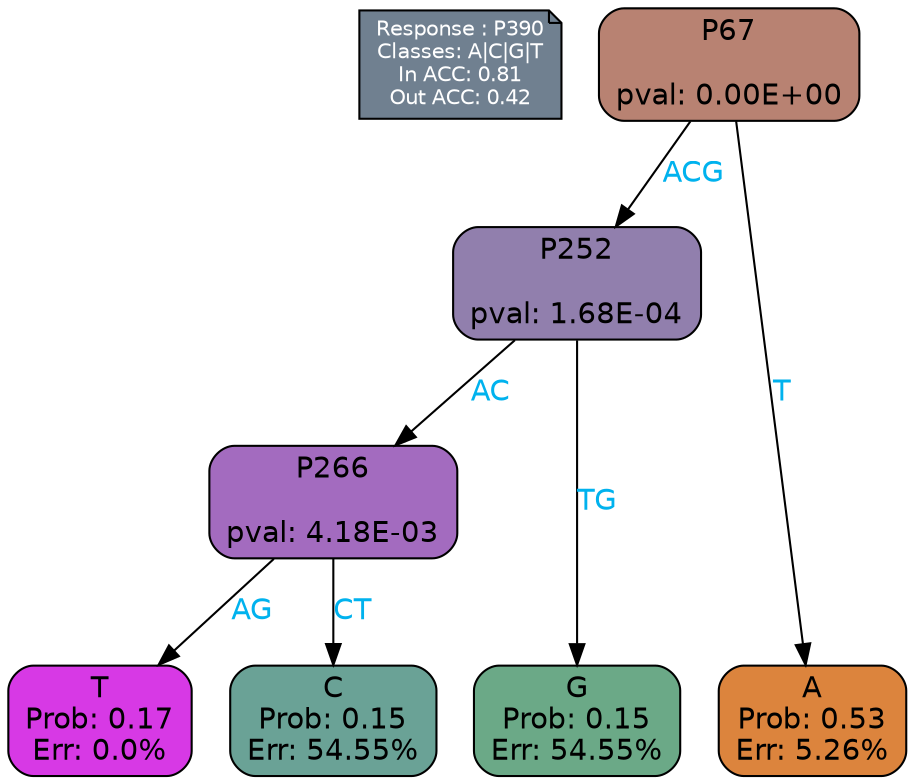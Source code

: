 digraph Tree {
node [shape=box, style="filled, rounded", color="black", fontname=helvetica] ;
graph [ranksep=equally, splines=polylines, bgcolor=transparent, dpi=600] ;
edge [fontname=helvetica] ;
LEGEND [label="Response : P390
Classes: A|C|G|T
In ACC: 0.81
Out ACC: 0.42
",shape=note,align=left,style=filled,fillcolor="slategray",fontcolor="white",fontsize=10];1 [label="P67

pval: 0.00E+00", fillcolor="#b88272"] ;
2 [label="P252

pval: 1.68E-04", fillcolor="#917fad"] ;
3 [label="P266

pval: 4.18E-03", fillcolor="#a36bbf"] ;
4 [label="T
Prob: 0.17
Err: 0.0%", fillcolor="#d739e5"] ;
5 [label="C
Prob: 0.15
Err: 54.55%", fillcolor="#6aa296"] ;
6 [label="G
Prob: 0.15
Err: 54.55%", fillcolor="#6ba987"] ;
7 [label="A
Prob: 0.53
Err: 5.26%", fillcolor="#dc843d"] ;
1 -> 2 [label="ACG",fontcolor=deepskyblue2] ;
1 -> 7 [label="T",fontcolor=deepskyblue2] ;
2 -> 3 [label="AC",fontcolor=deepskyblue2] ;
2 -> 6 [label="TG",fontcolor=deepskyblue2] ;
3 -> 4 [label="AG",fontcolor=deepskyblue2] ;
3 -> 5 [label="CT",fontcolor=deepskyblue2] ;
{rank = same; 4;5;6;7;}{rank = same; LEGEND;1;}}